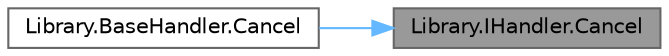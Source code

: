 digraph "Library.IHandler.Cancel"
{
 // INTERACTIVE_SVG=YES
 // LATEX_PDF_SIZE
  bgcolor="transparent";
  edge [fontname=Helvetica,fontsize=10,labelfontname=Helvetica,labelfontsize=10];
  node [fontname=Helvetica,fontsize=10,shape=box,height=0.2,width=0.4];
  rankdir="RL";
  Node1 [label="Library.IHandler.Cancel",height=0.2,width=0.4,color="gray40", fillcolor="grey60", style="filled", fontcolor="black",tooltip="Retorna este \"handler\" al estado inicial y cancela el próximo \"handler\" si existe...."];
  Node1 -> Node2 [dir="back",color="steelblue1",style="solid"];
  Node2 [label="Library.BaseHandler.Cancel",height=0.2,width=0.4,color="grey40", fillcolor="white", style="filled",URL="$classLibrary_1_1BaseHandler.html#a0265e1cf44b91cc161412c8eada5bfdd",tooltip="Retorna este \"handler\" al estado inicial. En los \"handler\" sin estado no hace nada...."];
}
